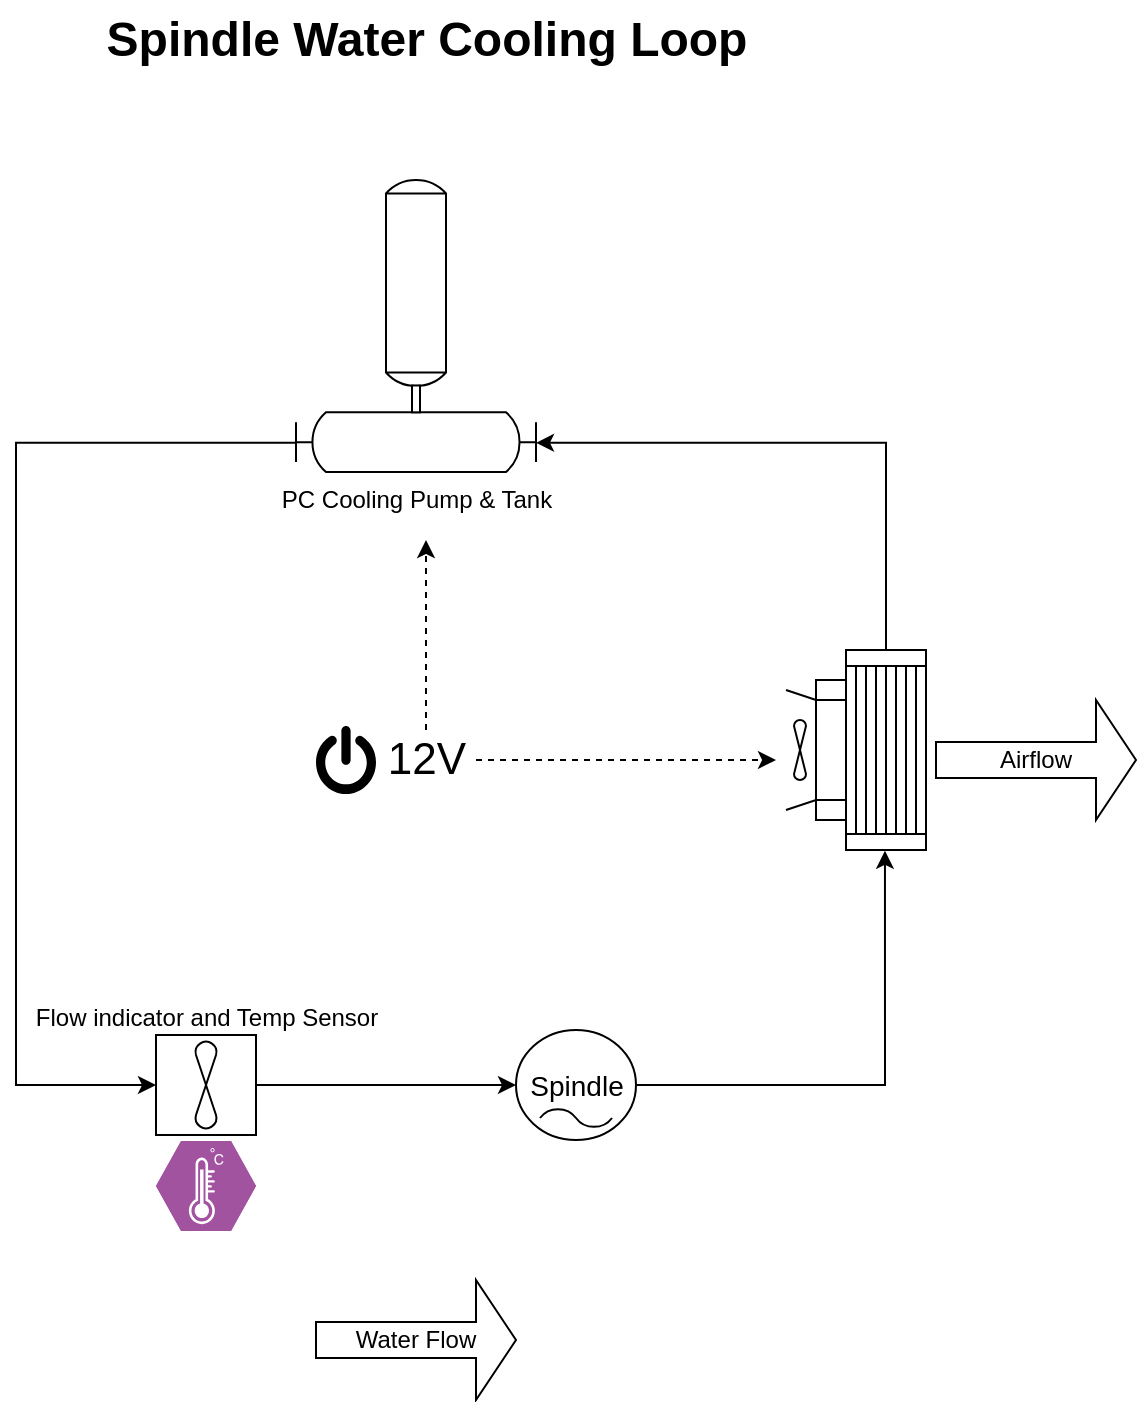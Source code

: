 <mxfile version="15.4.0" type="device"><diagram id="xsL4hu8HOjrra2ifraRq" name="Page-1"><mxGraphModel dx="1552" dy="1039" grid="1" gridSize="10" guides="1" tooltips="1" connect="1" arrows="1" fold="1" page="1" pageScale="1" pageWidth="1169" pageHeight="827" math="0" shadow="0"><root><mxCell id="0"/><mxCell id="1" parent="0"/><mxCell id="pamnZSJgH29QrgipIKDk-26" style="edgeStyle=orthogonalEdgeStyle;rounded=0;orthogonalLoop=1;jettySize=auto;html=1;entryX=0;entryY=0.5;entryDx=0;entryDy=0;entryPerimeter=0;fontSize=22;exitX=0;exitY=0.9;exitDx=0;exitDy=0;exitPerimeter=0;" edge="1" parent="1" source="pamnZSJgH29QrgipIKDk-1" target="pamnZSJgH29QrgipIKDk-4"><mxGeometry relative="1" as="geometry"><Array as="points"><mxPoint x="360" y="291"/><mxPoint x="360" y="613"/></Array></mxGeometry></mxCell><mxCell id="pamnZSJgH29QrgipIKDk-1" value="PC Cooling Pump &amp;amp; Tank" style="shape=mxgraph.pid.pumps.vertical_pump;html=1;pointerEvents=1;align=center;verticalLabelPosition=bottom;verticalAlign=top;dashed=0;" vertex="1" parent="1"><mxGeometry x="500" y="160" width="120" height="146" as="geometry"/></mxCell><mxCell id="pamnZSJgH29QrgipIKDk-7" value="" style="group;direction=west;rotation=90;" vertex="1" connectable="0" parent="1"><mxGeometry x="730" y="410" width="100" height="70" as="geometry"/></mxCell><mxCell id="pamnZSJgH29QrgipIKDk-3" value="" style="shape=mxgraph.pid.heat_exchangers.fixed_straight_tubes_heat_exchanger;html=1;pointerEvents=1;align=center;verticalLabelPosition=bottom;verticalAlign=top;dashed=0;rotation=90;" vertex="1" parent="pamnZSJgH29QrgipIKDk-7"><mxGeometry x="15" y="15" width="100" height="40" as="geometry"/></mxCell><mxCell id="pamnZSJgH29QrgipIKDk-6" value="" style="verticalLabelPosition=bottom;outlineConnect=0;align=center;dashed=0;html=1;verticalAlign=top;shape=mxgraph.pid.misc.forced_flow_air_cooler;rotation=90;" vertex="1" parent="pamnZSJgH29QrgipIKDk-7"><mxGeometry x="-5" y="20" width="70" height="30" as="geometry"/></mxCell><mxCell id="pamnZSJgH29QrgipIKDk-9" value="" style="group;labelPosition=center;verticalLabelPosition=top;align=center;verticalAlign=bottom;" vertex="1" connectable="0" parent="1"><mxGeometry x="430" y="587.5" width="50" height="98" as="geometry"/></mxCell><mxCell id="pamnZSJgH29QrgipIKDk-4" value="Flow indicator and Temp Sensor" style="verticalLabelPosition=top;align=center;outlineConnect=0;dashed=0;html=1;verticalAlign=bottom;shape=mxgraph.pid.flow_sensors.turbine;labelPosition=center;" vertex="1" parent="pamnZSJgH29QrgipIKDk-9"><mxGeometry width="50" height="50" as="geometry"/></mxCell><mxCell id="pamnZSJgH29QrgipIKDk-8" value="" style="verticalLabelPosition=bottom;sketch=0;html=1;fillColor=#A153A0;strokeColor=#ffffff;verticalAlign=top;align=center;points=[[0,0.5,0],[0.125,0.25,0],[0.25,0,0],[0.5,0,0],[0.75,0,0],[0.875,0.25,0],[1,0.5,0],[0.875,0.75,0],[0.75,1,0],[0.5,1,0],[0.125,0.75,0]];pointerEvents=1;shape=mxgraph.cisco_safe.compositeIcon;bgIcon=mxgraph.cisco_safe.design.blank_device;resIcon=mxgraph.cisco_safe.design.sensor;" vertex="1" parent="pamnZSJgH29QrgipIKDk-9"><mxGeometry y="53" width="50" height="45" as="geometry"/></mxCell><mxCell id="pamnZSJgH29QrgipIKDk-11" value="Spindle Water Cooling Loop" style="text;strokeColor=none;fillColor=none;html=1;fontSize=24;fontStyle=1;verticalAlign=middle;align=center;" vertex="1" parent="1"><mxGeometry x="515" y="70" width="100" height="40" as="geometry"/></mxCell><mxCell id="pamnZSJgH29QrgipIKDk-13" style="edgeStyle=orthogonalEdgeStyle;rounded=0;orthogonalLoop=1;jettySize=auto;html=1;entryX=1;entryY=0.9;entryDx=0;entryDy=0;entryPerimeter=0;" edge="1" parent="1" source="pamnZSJgH29QrgipIKDk-3" target="pamnZSJgH29QrgipIKDk-1"><mxGeometry relative="1" as="geometry"><Array as="points"><mxPoint x="795" y="291"/></Array></mxGeometry></mxCell><mxCell id="pamnZSJgH29QrgipIKDk-14" value="Airflow" style="shape=singleArrow;whiteSpace=wrap;html=1;" vertex="1" parent="1"><mxGeometry x="820" y="420" width="100" height="60" as="geometry"/></mxCell><mxCell id="pamnZSJgH29QrgipIKDk-16" style="edgeStyle=orthogonalEdgeStyle;rounded=0;orthogonalLoop=1;jettySize=auto;html=1;" edge="1" parent="1" source="pamnZSJgH29QrgipIKDk-4" target="pamnZSJgH29QrgipIKDk-18"><mxGeometry relative="1" as="geometry"><mxPoint x="530" y="585" as="targetPoint"/></mxGeometry></mxCell><mxCell id="pamnZSJgH29QrgipIKDk-25" style="edgeStyle=orthogonalEdgeStyle;rounded=0;orthogonalLoop=1;jettySize=auto;html=1;entryX=1.004;entryY=0.513;entryDx=0;entryDy=0;entryPerimeter=0;fontSize=22;" edge="1" parent="1" source="pamnZSJgH29QrgipIKDk-18" target="pamnZSJgH29QrgipIKDk-3"><mxGeometry relative="1" as="geometry"/></mxCell><mxCell id="pamnZSJgH29QrgipIKDk-18" value="Spindle" style="dashed=0;outlineConnect=0;align=center;html=1;shape=mxgraph.pid.engines.electric_motor_(ac);fontSize=14;" vertex="1" parent="1"><mxGeometry x="610" y="585" width="60" height="55" as="geometry"/></mxCell><mxCell id="pamnZSJgH29QrgipIKDk-23" style="edgeStyle=orthogonalEdgeStyle;rounded=0;orthogonalLoop=1;jettySize=auto;html=1;fontSize=22;dashed=1;" edge="1" parent="1" source="pamnZSJgH29QrgipIKDk-19"><mxGeometry relative="1" as="geometry"><mxPoint x="740" y="450" as="targetPoint"/><Array as="points"><mxPoint x="740" y="450"/></Array></mxGeometry></mxCell><mxCell id="pamnZSJgH29QrgipIKDk-27" style="edgeStyle=orthogonalEdgeStyle;rounded=0;orthogonalLoop=1;jettySize=auto;html=1;fontSize=14;dashed=1;" edge="1" parent="1" source="pamnZSJgH29QrgipIKDk-19"><mxGeometry relative="1" as="geometry"><mxPoint x="565" y="340" as="targetPoint"/></mxGeometry></mxCell><mxCell id="pamnZSJgH29QrgipIKDk-19" value="12V" style="text;html=1;align=center;verticalAlign=middle;resizable=0;points=[];autosize=1;strokeColor=none;fillColor=none;fontSize=22;" vertex="1" parent="1"><mxGeometry x="540" y="435" width="50" height="30" as="geometry"/></mxCell><mxCell id="pamnZSJgH29QrgipIKDk-20" value="" style="shape=mxgraph.signs.tech.power;html=1;pointerEvents=1;fillColor=#000000;strokeColor=none;verticalLabelPosition=bottom;verticalAlign=top;align=center;fontSize=22;" vertex="1" parent="1"><mxGeometry x="510" y="433" width="30" height="34" as="geometry"/></mxCell><mxCell id="pamnZSJgH29QrgipIKDk-29" value="Water Flow" style="shape=singleArrow;whiteSpace=wrap;html=1;" vertex="1" parent="1"><mxGeometry x="510" y="710" width="100" height="60" as="geometry"/></mxCell></root></mxGraphModel></diagram></mxfile>